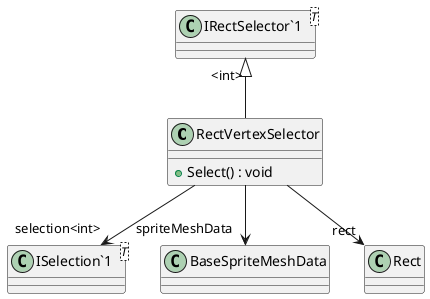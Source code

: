 @startuml
class RectVertexSelector {
    + Select() : void
}
class "IRectSelector`1"<T> {
}
class "ISelection`1"<T> {
}
"IRectSelector`1" "<int>" <|-- RectVertexSelector
RectVertexSelector --> "selection<int>" "ISelection`1"
RectVertexSelector --> "spriteMeshData" BaseSpriteMeshData
RectVertexSelector --> "rect" Rect
@enduml
